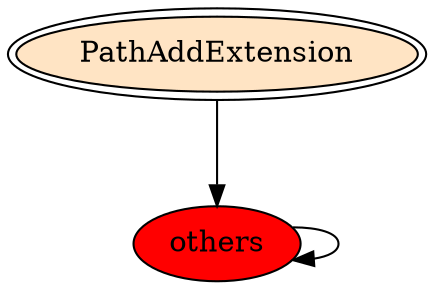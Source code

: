 digraph "./REPORTS/6118/API_PER_CATEGORY/PathAddExtension.exe_2708_Files and I_O (Local file system)_API_per_Category_Transition_Matrix" {
	PathAddExtension [label=PathAddExtension fillcolor=bisque peripheries=2 style=filled]
	others [label=others fillcolor=red style=filled]
	PathAddExtension -> others [label=1.0 fontcolor=white]
	others -> others [label=1.0 fontcolor=white]
}
